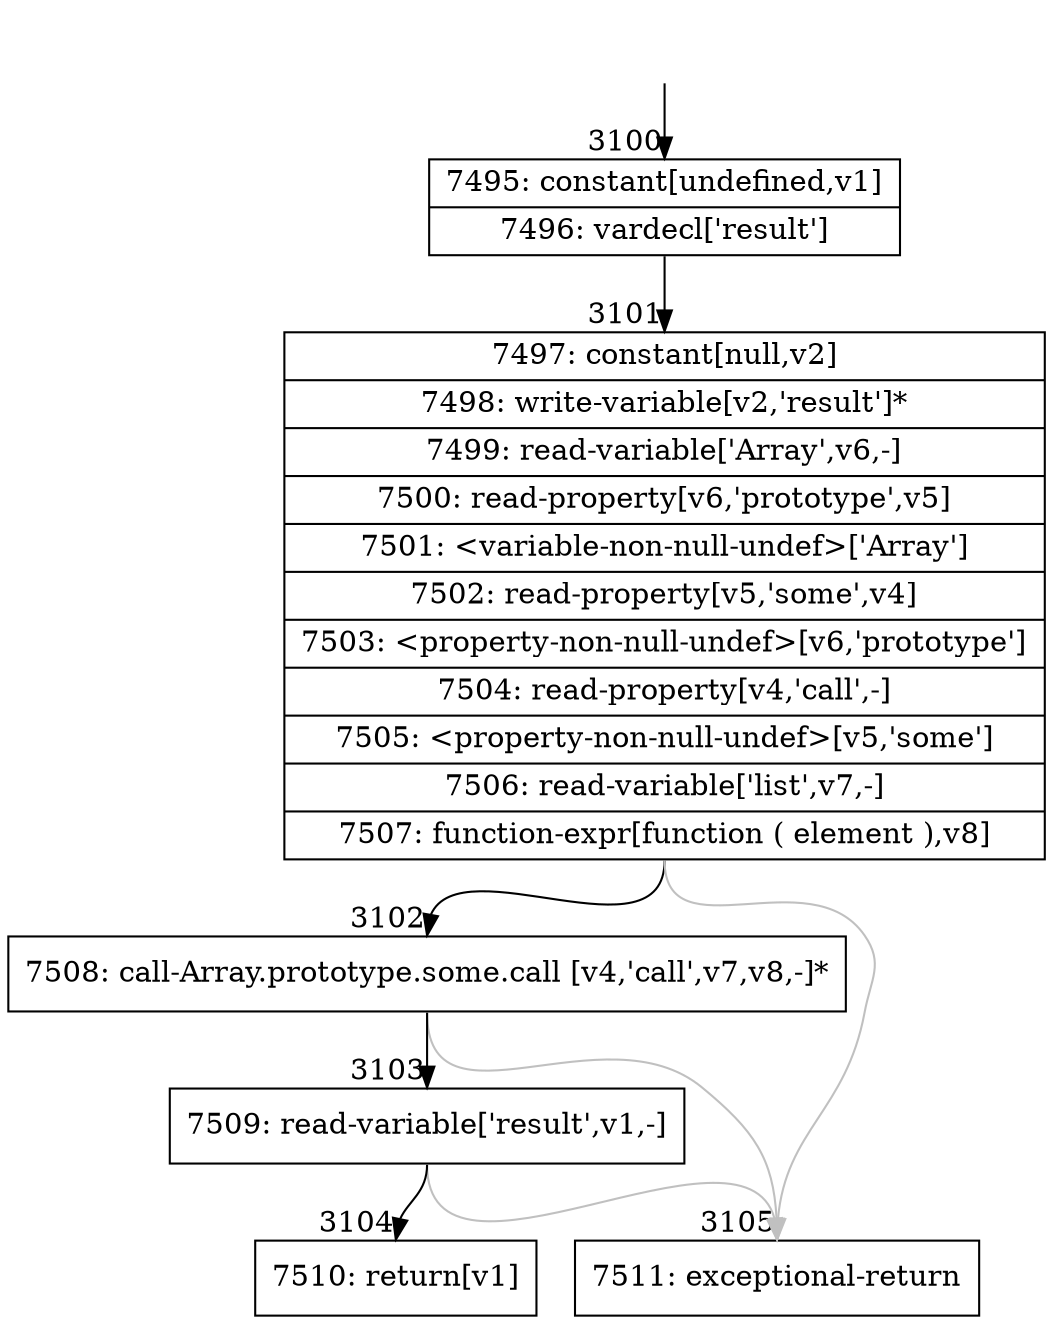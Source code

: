 digraph {
rankdir="TD"
BB_entry251[shape=none,label=""];
BB_entry251 -> BB3100 [tailport=s, headport=n, headlabel="    3100"]
BB3100 [shape=record label="{7495: constant[undefined,v1]|7496: vardecl['result']}" ] 
BB3100 -> BB3101 [tailport=s, headport=n, headlabel="      3101"]
BB3101 [shape=record label="{7497: constant[null,v2]|7498: write-variable[v2,'result']*|7499: read-variable['Array',v6,-]|7500: read-property[v6,'prototype',v5]|7501: \<variable-non-null-undef\>['Array']|7502: read-property[v5,'some',v4]|7503: \<property-non-null-undef\>[v6,'prototype']|7504: read-property[v4,'call',-]|7505: \<property-non-null-undef\>[v5,'some']|7506: read-variable['list',v7,-]|7507: function-expr[function ( element ),v8]}" ] 
BB3101 -> BB3102 [tailport=s, headport=n, headlabel="      3102"]
BB3101 -> BB3105 [tailport=s, headport=n, color=gray, headlabel="      3105"]
BB3102 [shape=record label="{7508: call-Array.prototype.some.call [v4,'call',v7,v8,-]*}" ] 
BB3102 -> BB3103 [tailport=s, headport=n, headlabel="      3103"]
BB3102 -> BB3105 [tailport=s, headport=n, color=gray]
BB3103 [shape=record label="{7509: read-variable['result',v1,-]}" ] 
BB3103 -> BB3104 [tailport=s, headport=n, headlabel="      3104"]
BB3103 -> BB3105 [tailport=s, headport=n, color=gray]
BB3104 [shape=record label="{7510: return[v1]}" ] 
BB3105 [shape=record label="{7511: exceptional-return}" ] 
//#$~ 4663
}

